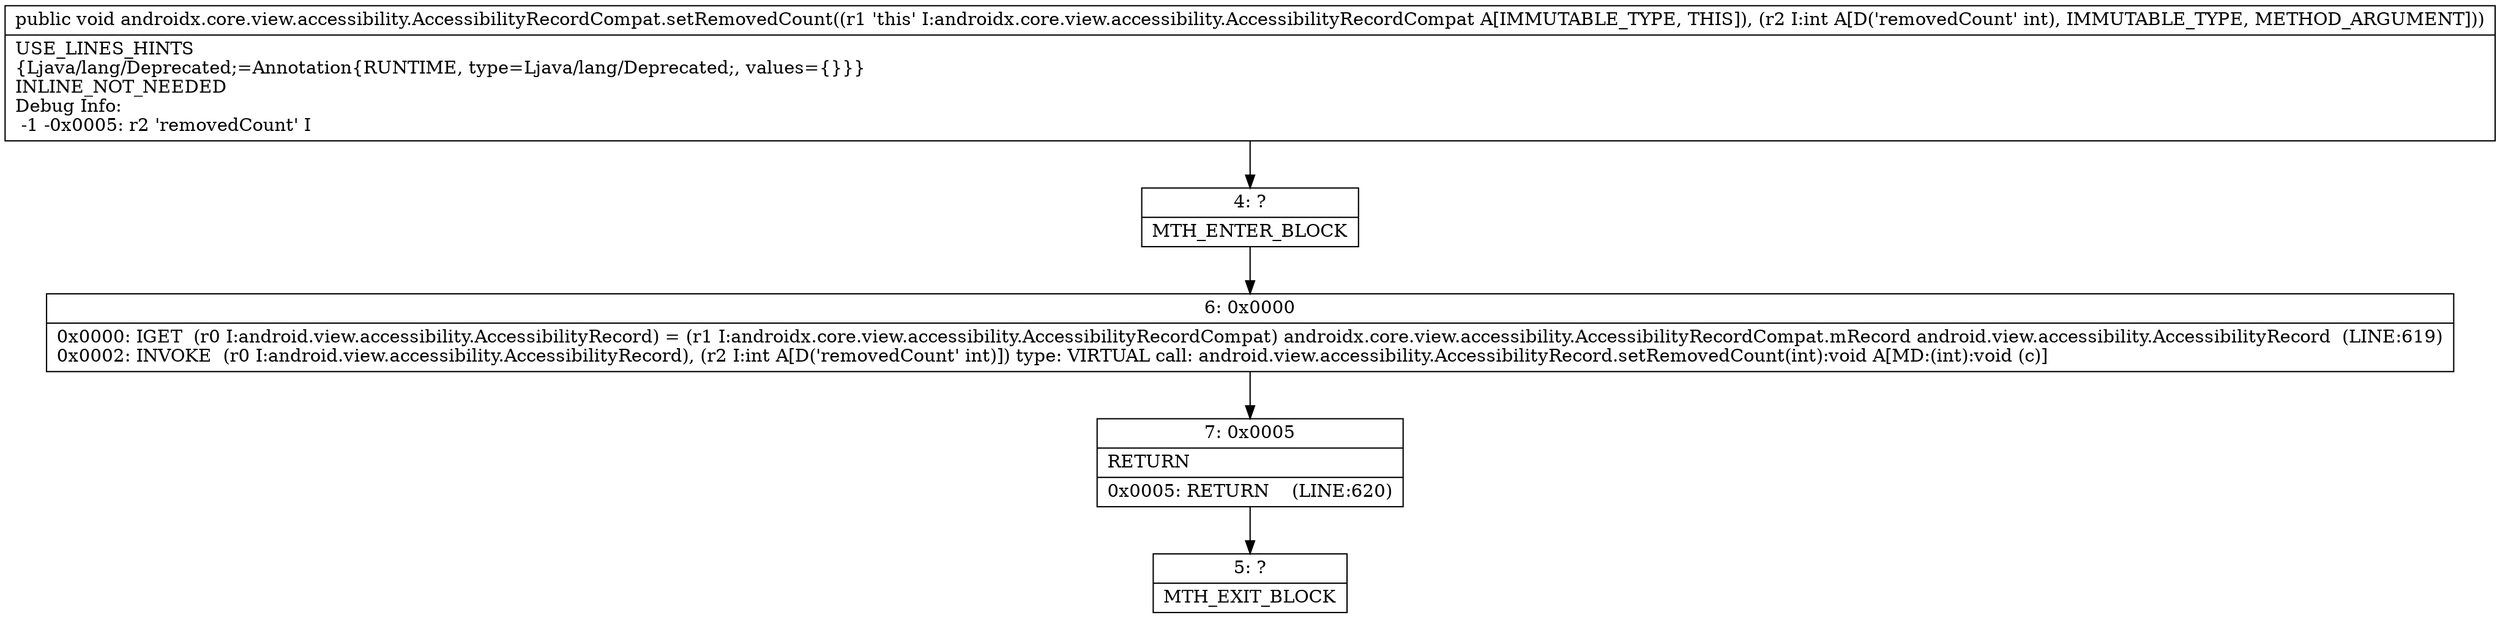 digraph "CFG forandroidx.core.view.accessibility.AccessibilityRecordCompat.setRemovedCount(I)V" {
Node_4 [shape=record,label="{4\:\ ?|MTH_ENTER_BLOCK\l}"];
Node_6 [shape=record,label="{6\:\ 0x0000|0x0000: IGET  (r0 I:android.view.accessibility.AccessibilityRecord) = (r1 I:androidx.core.view.accessibility.AccessibilityRecordCompat) androidx.core.view.accessibility.AccessibilityRecordCompat.mRecord android.view.accessibility.AccessibilityRecord  (LINE:619)\l0x0002: INVOKE  (r0 I:android.view.accessibility.AccessibilityRecord), (r2 I:int A[D('removedCount' int)]) type: VIRTUAL call: android.view.accessibility.AccessibilityRecord.setRemovedCount(int):void A[MD:(int):void (c)]\l}"];
Node_7 [shape=record,label="{7\:\ 0x0005|RETURN\l|0x0005: RETURN    (LINE:620)\l}"];
Node_5 [shape=record,label="{5\:\ ?|MTH_EXIT_BLOCK\l}"];
MethodNode[shape=record,label="{public void androidx.core.view.accessibility.AccessibilityRecordCompat.setRemovedCount((r1 'this' I:androidx.core.view.accessibility.AccessibilityRecordCompat A[IMMUTABLE_TYPE, THIS]), (r2 I:int A[D('removedCount' int), IMMUTABLE_TYPE, METHOD_ARGUMENT]))  | USE_LINES_HINTS\l\{Ljava\/lang\/Deprecated;=Annotation\{RUNTIME, type=Ljava\/lang\/Deprecated;, values=\{\}\}\}\lINLINE_NOT_NEEDED\lDebug Info:\l  \-1 \-0x0005: r2 'removedCount' I\l}"];
MethodNode -> Node_4;Node_4 -> Node_6;
Node_6 -> Node_7;
Node_7 -> Node_5;
}

